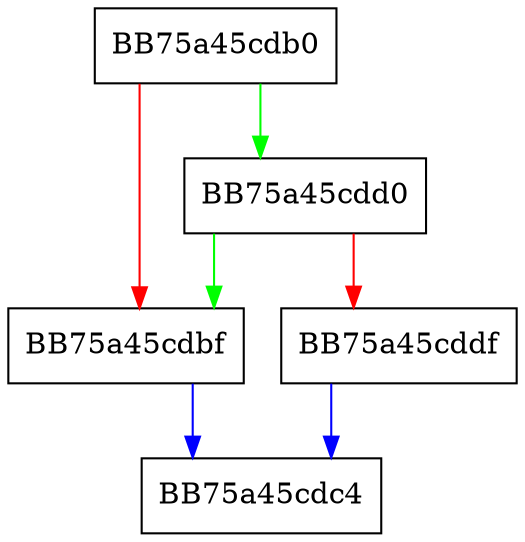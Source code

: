digraph setSectorSize {
  node [shape="box"];
  graph [splines=ortho];
  BB75a45cdb0 -> BB75a45cdd0 [color="green"];
  BB75a45cdb0 -> BB75a45cdbf [color="red"];
  BB75a45cdbf -> BB75a45cdc4 [color="blue"];
  BB75a45cdd0 -> BB75a45cdbf [color="green"];
  BB75a45cdd0 -> BB75a45cddf [color="red"];
  BB75a45cddf -> BB75a45cdc4 [color="blue"];
}